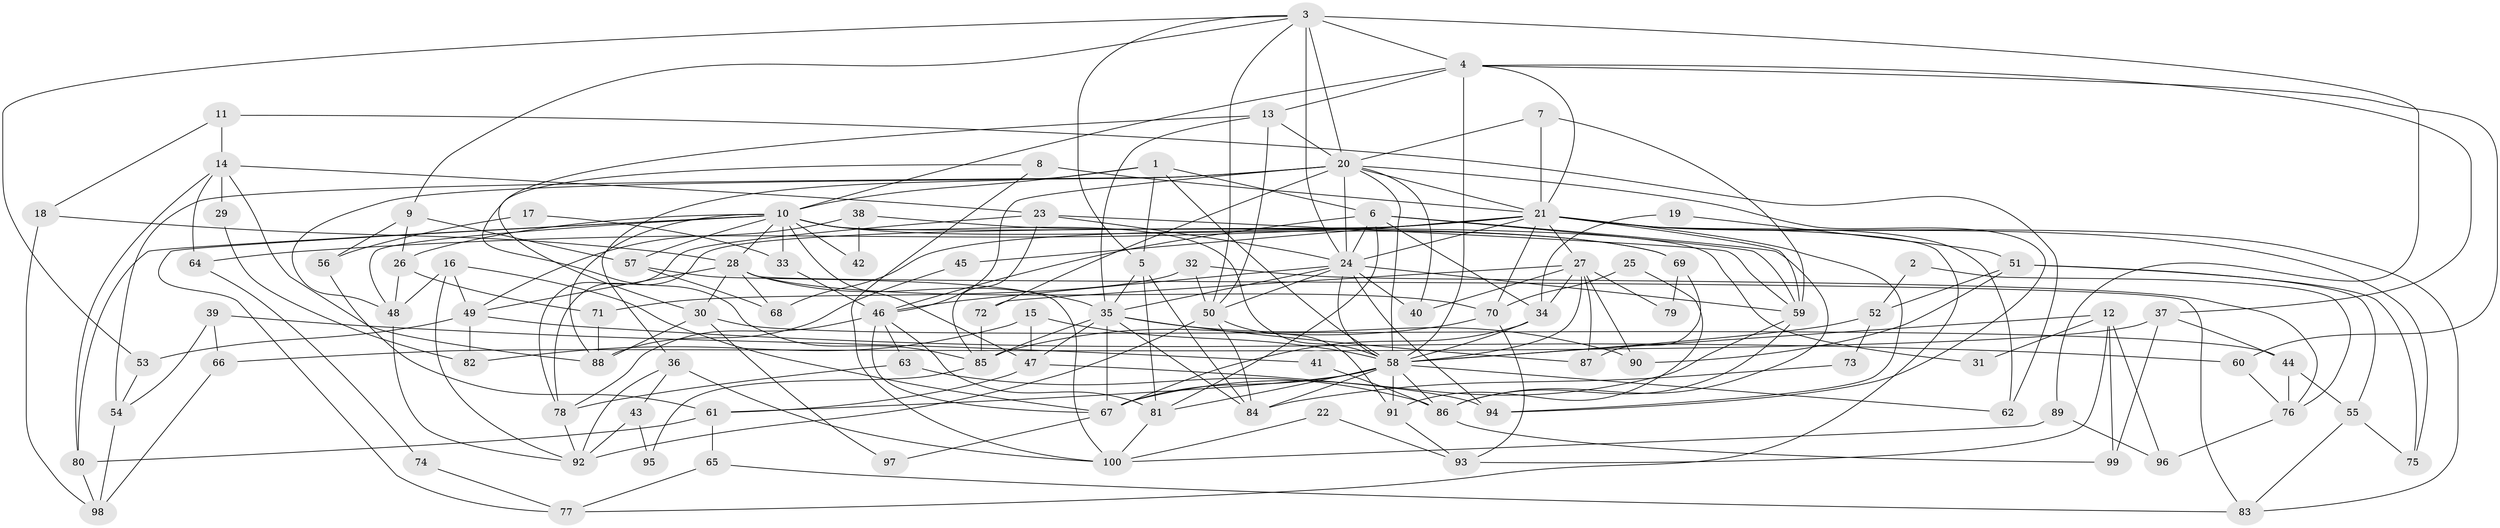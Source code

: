// original degree distribution, {6: 0.09859154929577464, 2: 0.14084507042253522, 7: 0.035211267605633804, 5: 0.20422535211267606, 4: 0.2605633802816901, 3: 0.2535211267605634, 8: 0.007042253521126761}
// Generated by graph-tools (version 1.1) at 2025/51/03/04/25 22:51:06]
// undirected, 100 vertices, 230 edges
graph export_dot {
  node [color=gray90,style=filled];
  1;
  2;
  3;
  4;
  5;
  6;
  7;
  8;
  9;
  10;
  11;
  12;
  13;
  14;
  15;
  16;
  17;
  18;
  19;
  20;
  21;
  22;
  23;
  24;
  25;
  26;
  27;
  28;
  29;
  30;
  31;
  32;
  33;
  34;
  35;
  36;
  37;
  38;
  39;
  40;
  41;
  42;
  43;
  44;
  45;
  46;
  47;
  48;
  49;
  50;
  51;
  52;
  53;
  54;
  55;
  56;
  57;
  58;
  59;
  60;
  61;
  62;
  63;
  64;
  65;
  66;
  67;
  68;
  69;
  70;
  71;
  72;
  73;
  74;
  75;
  76;
  77;
  78;
  79;
  80;
  81;
  82;
  83;
  84;
  85;
  86;
  87;
  88;
  89;
  90;
  91;
  92;
  93;
  94;
  95;
  96;
  97;
  98;
  99;
  100;
  1 -- 5 [weight=1.0];
  1 -- 6 [weight=2.0];
  1 -- 10 [weight=1.0];
  1 -- 36 [weight=1.0];
  1 -- 58 [weight=1.0];
  2 -- 52 [weight=1.0];
  2 -- 76 [weight=1.0];
  3 -- 4 [weight=1.0];
  3 -- 5 [weight=1.0];
  3 -- 9 [weight=1.0];
  3 -- 20 [weight=1.0];
  3 -- 24 [weight=2.0];
  3 -- 50 [weight=1.0];
  3 -- 53 [weight=1.0];
  3 -- 89 [weight=1.0];
  4 -- 10 [weight=1.0];
  4 -- 13 [weight=1.0];
  4 -- 21 [weight=1.0];
  4 -- 37 [weight=1.0];
  4 -- 58 [weight=1.0];
  4 -- 60 [weight=1.0];
  5 -- 35 [weight=1.0];
  5 -- 81 [weight=1.0];
  5 -- 84 [weight=1.0];
  6 -- 24 [weight=1.0];
  6 -- 34 [weight=1.0];
  6 -- 46 [weight=2.0];
  6 -- 59 [weight=1.0];
  6 -- 81 [weight=1.0];
  6 -- 86 [weight=1.0];
  7 -- 20 [weight=1.0];
  7 -- 21 [weight=1.0];
  7 -- 59 [weight=1.0];
  8 -- 21 [weight=1.0];
  8 -- 30 [weight=1.0];
  8 -- 100 [weight=1.0];
  9 -- 26 [weight=1.0];
  9 -- 56 [weight=1.0];
  9 -- 57 [weight=1.0];
  10 -- 26 [weight=1.0];
  10 -- 28 [weight=1.0];
  10 -- 31 [weight=1.0];
  10 -- 33 [weight=2.0];
  10 -- 42 [weight=1.0];
  10 -- 47 [weight=1.0];
  10 -- 48 [weight=1.0];
  10 -- 57 [weight=1.0];
  10 -- 58 [weight=1.0];
  10 -- 69 [weight=1.0];
  10 -- 77 [weight=1.0];
  10 -- 80 [weight=1.0];
  10 -- 88 [weight=1.0];
  11 -- 14 [weight=1.0];
  11 -- 18 [weight=1.0];
  11 -- 62 [weight=1.0];
  12 -- 31 [weight=1.0];
  12 -- 58 [weight=1.0];
  12 -- 93 [weight=1.0];
  12 -- 96 [weight=1.0];
  12 -- 99 [weight=1.0];
  13 -- 20 [weight=1.0];
  13 -- 35 [weight=1.0];
  13 -- 50 [weight=1.0];
  13 -- 85 [weight=1.0];
  14 -- 23 [weight=1.0];
  14 -- 29 [weight=1.0];
  14 -- 64 [weight=1.0];
  14 -- 80 [weight=1.0];
  14 -- 88 [weight=1.0];
  15 -- 47 [weight=1.0];
  15 -- 58 [weight=1.0];
  15 -- 82 [weight=1.0];
  16 -- 48 [weight=1.0];
  16 -- 49 [weight=1.0];
  16 -- 67 [weight=1.0];
  16 -- 92 [weight=1.0];
  17 -- 33 [weight=1.0];
  17 -- 56 [weight=1.0];
  18 -- 28 [weight=1.0];
  18 -- 98 [weight=1.0];
  19 -- 34 [weight=1.0];
  19 -- 51 [weight=1.0];
  20 -- 21 [weight=1.0];
  20 -- 24 [weight=1.0];
  20 -- 40 [weight=1.0];
  20 -- 46 [weight=1.0];
  20 -- 48 [weight=1.0];
  20 -- 54 [weight=2.0];
  20 -- 58 [weight=2.0];
  20 -- 72 [weight=1.0];
  20 -- 94 [weight=1.0];
  21 -- 24 [weight=2.0];
  21 -- 27 [weight=1.0];
  21 -- 45 [weight=1.0];
  21 -- 59 [weight=1.0];
  21 -- 62 [weight=1.0];
  21 -- 64 [weight=1.0];
  21 -- 68 [weight=1.0];
  21 -- 70 [weight=1.0];
  21 -- 75 [weight=2.0];
  21 -- 77 [weight=1.0];
  21 -- 78 [weight=1.0];
  21 -- 83 [weight=1.0];
  21 -- 94 [weight=1.0];
  22 -- 93 [weight=1.0];
  22 -- 100 [weight=1.0];
  23 -- 24 [weight=1.0];
  23 -- 59 [weight=1.0];
  23 -- 78 [weight=1.0];
  23 -- 85 [weight=1.0];
  24 -- 35 [weight=1.0];
  24 -- 40 [weight=1.0];
  24 -- 46 [weight=1.0];
  24 -- 50 [weight=1.0];
  24 -- 58 [weight=1.0];
  24 -- 59 [weight=5.0];
  24 -- 94 [weight=1.0];
  25 -- 70 [weight=1.0];
  25 -- 91 [weight=1.0];
  26 -- 48 [weight=1.0];
  26 -- 71 [weight=1.0];
  27 -- 34 [weight=1.0];
  27 -- 40 [weight=1.0];
  27 -- 58 [weight=1.0];
  27 -- 72 [weight=1.0];
  27 -- 79 [weight=1.0];
  27 -- 87 [weight=1.0];
  27 -- 90 [weight=1.0];
  28 -- 30 [weight=1.0];
  28 -- 35 [weight=2.0];
  28 -- 49 [weight=1.0];
  28 -- 68 [weight=1.0];
  28 -- 70 [weight=1.0];
  28 -- 83 [weight=1.0];
  29 -- 82 [weight=1.0];
  30 -- 44 [weight=1.0];
  30 -- 88 [weight=1.0];
  30 -- 97 [weight=1.0];
  32 -- 50 [weight=1.0];
  32 -- 71 [weight=1.0];
  32 -- 76 [weight=1.0];
  33 -- 46 [weight=1.0];
  34 -- 58 [weight=1.0];
  34 -- 67 [weight=1.0];
  35 -- 47 [weight=1.0];
  35 -- 67 [weight=1.0];
  35 -- 84 [weight=1.0];
  35 -- 85 [weight=1.0];
  35 -- 87 [weight=1.0];
  35 -- 90 [weight=1.0];
  36 -- 43 [weight=1.0];
  36 -- 92 [weight=1.0];
  36 -- 100 [weight=1.0];
  37 -- 44 [weight=1.0];
  37 -- 66 [weight=1.0];
  37 -- 99 [weight=1.0];
  38 -- 42 [weight=1.0];
  38 -- 49 [weight=1.0];
  38 -- 69 [weight=1.0];
  39 -- 41 [weight=1.0];
  39 -- 54 [weight=1.0];
  39 -- 66 [weight=1.0];
  41 -- 86 [weight=1.0];
  43 -- 92 [weight=1.0];
  43 -- 95 [weight=1.0];
  44 -- 55 [weight=1.0];
  44 -- 76 [weight=1.0];
  45 -- 88 [weight=1.0];
  46 -- 63 [weight=1.0];
  46 -- 67 [weight=1.0];
  46 -- 78 [weight=1.0];
  46 -- 81 [weight=1.0];
  47 -- 61 [weight=1.0];
  47 -- 94 [weight=1.0];
  48 -- 92 [weight=1.0];
  49 -- 53 [weight=1.0];
  49 -- 60 [weight=1.0];
  49 -- 82 [weight=1.0];
  50 -- 84 [weight=1.0];
  50 -- 91 [weight=1.0];
  50 -- 92 [weight=1.0];
  51 -- 52 [weight=1.0];
  51 -- 55 [weight=1.0];
  51 -- 75 [weight=1.0];
  51 -- 90 [weight=1.0];
  52 -- 58 [weight=1.0];
  52 -- 73 [weight=1.0];
  53 -- 54 [weight=1.0];
  54 -- 98 [weight=1.0];
  55 -- 75 [weight=1.0];
  55 -- 83 [weight=1.0];
  56 -- 61 [weight=1.0];
  57 -- 68 [weight=1.0];
  57 -- 100 [weight=1.0];
  58 -- 61 [weight=1.0];
  58 -- 62 [weight=1.0];
  58 -- 67 [weight=1.0];
  58 -- 81 [weight=1.0];
  58 -- 84 [weight=1.0];
  58 -- 86 [weight=1.0];
  58 -- 91 [weight=2.0];
  59 -- 67 [weight=1.0];
  59 -- 86 [weight=1.0];
  60 -- 76 [weight=1.0];
  61 -- 65 [weight=1.0];
  61 -- 80 [weight=1.0];
  63 -- 78 [weight=1.0];
  63 -- 86 [weight=1.0];
  64 -- 74 [weight=1.0];
  65 -- 77 [weight=1.0];
  65 -- 83 [weight=1.0];
  66 -- 98 [weight=1.0];
  67 -- 97 [weight=1.0];
  69 -- 79 [weight=1.0];
  69 -- 87 [weight=1.0];
  70 -- 85 [weight=1.0];
  70 -- 93 [weight=1.0];
  71 -- 88 [weight=1.0];
  72 -- 85 [weight=1.0];
  73 -- 84 [weight=1.0];
  74 -- 77 [weight=1.0];
  76 -- 96 [weight=1.0];
  78 -- 92 [weight=1.0];
  80 -- 98 [weight=1.0];
  81 -- 100 [weight=1.0];
  85 -- 95 [weight=1.0];
  86 -- 99 [weight=1.0];
  89 -- 96 [weight=1.0];
  89 -- 100 [weight=1.0];
  91 -- 93 [weight=1.0];
}

